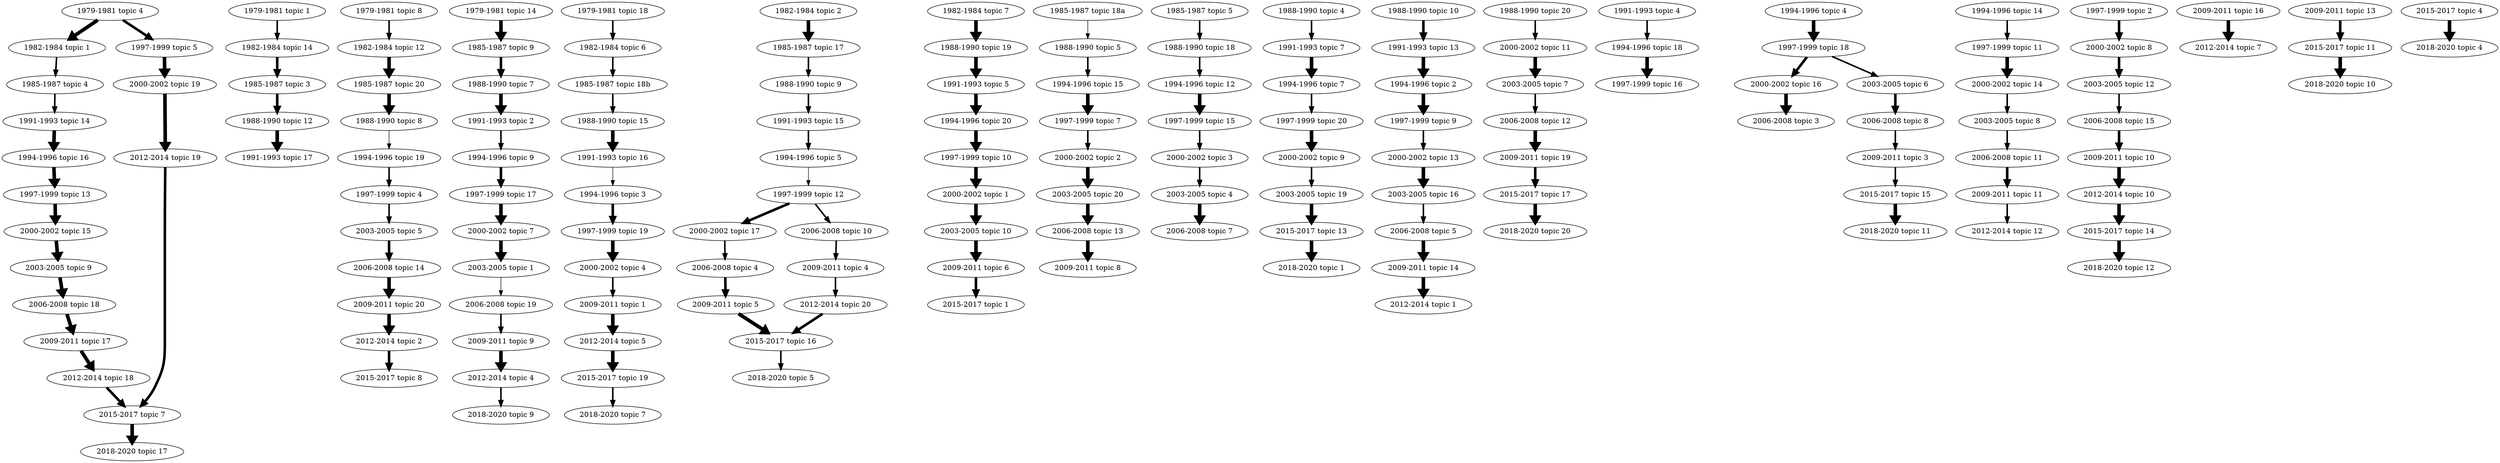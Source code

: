 digraph {
	"1979-1981 topic 4" [label="1979-1981 topic 4"]
	"1979-1981 topic 4" -> "1982-1984 topic 1" [penwidth=7]
	"1979-1981 topic 1" [label="1979-1981 topic 1"]
	"1979-1981 topic 1" -> "1982-1984 topic 14" [penwidth=3]
	"1979-1981 topic 8" [label="1979-1981 topic 8"]
	"1979-1981 topic 8" -> "1982-1984 topic 12" [penwidth=3]
	"1979-1981 topic 14" [label="1979-1981 topic 14"]
	"1979-1981 topic 14" -> "1985-1987 topic 9" [penwidth=7]
	"1979-1981 topic 4" -> "1997-1999 topic 5" [penwidth=5]
	"1979-1981 topic 18" [label="1979-1981 topic 18"]
	"1979-1981 topic 18" -> "1982-1984 topic 6" [penwidth=3]
	"1982-1984 topic 14" [label="1982-1984 topic 14"]
	"1982-1984 topic 14" -> "1985-1987 topic 3" [penwidth=5]
	"1982-1984 topic 2" [label="1982-1984 topic 2"]
	"1982-1984 topic 2" -> "1985-1987 topic 17" [penwidth=7]
	"1982-1984 topic 12" [label="1982-1984 topic 12"]
	"1982-1984 topic 12" -> "1985-1987 topic 20" [penwidth=7]
	"1982-1984 topic 6" [label="1982-1984 topic 6"]
	"1982-1984 topic 6" -> "1985-1987 topic 18b" [penwidth=3]
	"1982-1984 topic 7" [label="1982-1984 topic 7"]
	"1982-1984 topic 7" -> "1988-1990 topic 19" [penwidth=7]
	"1982-1984 topic 1" [label="1982-1984 topic 1"]
	"1982-1984 topic 1" -> "1985-1987 topic 4" [penwidth=3]
	"1985-1987 topic 20" [label="1985-1987 topic 20"]
	"1985-1987 topic 20" -> "1988-1990 topic 8" [penwidth=7]
	"1985-1987 topic 9" [label="1985-1987 topic 9"]
	"1985-1987 topic 9" -> "1988-1990 topic 7" [penwidth=5]
	"1985-1987 topic 3" [label="1985-1987 topic 3"]
	"1985-1987 topic 3" -> "1988-1990 topic 12" [penwidth=5]
	"1985-1987 topic 17" [label="1985-1987 topic 17"]
	"1985-1987 topic 17" -> "1988-1990 topic 9" [penwidth=3]
	"1985-1987 topic 18a" [label="1985-1987 topic 18a"]
	"1985-1987 topic 18a" -> "1988-1990 topic 5" [penwidth=1]
	"1985-1987 topic 18b" [label="1985-1987 topic 18b"]
	"1985-1987 topic 18b" -> "1988-1990 topic 15" [penwidth=3]
	"1985-1987 topic 4" [label="1985-1987 topic 4"]
	"1985-1987 topic 4" -> "1991-1993 topic 14" [penwidth=3]
	"1985-1987 topic 5" [label="1985-1987 topic 5"]
	"1985-1987 topic 5" -> "1988-1990 topic 18" [penwidth=3]
	"1988-1990 topic 7" [label="1988-1990 topic 7"]
	"1988-1990 topic 7" -> "1991-1993 topic 2" [penwidth=7]
	"1988-1990 topic 12" [label="1988-1990 topic 12"]
	"1988-1990 topic 12" -> "1991-1993 topic 17" [penwidth=7]
	"1988-1990 topic 15" [label="1988-1990 topic 15"]
	"1988-1990 topic 15" -> "1991-1993 topic 16" [penwidth=7]
	"1988-1990 topic 19" [label="1988-1990 topic 19"]
	"1988-1990 topic 19" -> "1991-1993 topic 5" [penwidth=7]
	"1988-1990 topic 4" [label="1988-1990 topic 4"]
	"1988-1990 topic 4" -> "1991-1993 topic 7" [penwidth=3]
	"1988-1990 topic 8" [label="1988-1990 topic 8"]
	"1988-1990 topic 8" -> "1994-1996 topic 19" [penwidth=1]
	"1988-1990 topic 9" [label="1988-1990 topic 9"]
	"1988-1990 topic 9" -> "1991-1993 topic 15" [penwidth=3]
	"1988-1990 topic 10" [label="1988-1990 topic 10"]
	"1988-1990 topic 10" -> "1991-1993 topic 13" [penwidth=5]
	"1988-1990 topic 5" [label="1988-1990 topic 5"]
	"1988-1990 topic 5" -> "1994-1996 topic 15" [penwidth=3]
	"1988-1990 topic 18" [label="1988-1990 topic 18"]
	"1988-1990 topic 18" -> "1994-1996 topic 12" [penwidth=3]
	"1988-1990 topic 20" [label="1988-1990 topic 20"]
	"1988-1990 topic 20" -> "2000-2002 topic 11" [penwidth=3]
	"1991-1993 topic 16" [label="1991-1993 topic 16"]
	"1991-1993 topic 16" -> "1994-1996 topic 3" [penwidth=1]
	"1991-1993 topic 5" [label="1991-1993 topic 5"]
	"1991-1993 topic 5" -> "1994-1996 topic 20" [penwidth=7]
	"1991-1993 topic 7" [label="1991-1993 topic 7"]
	"1991-1993 topic 7" -> "1994-1996 topic 7" [penwidth=7]
	"1991-1993 topic 13" [label="1991-1993 topic 13"]
	"1991-1993 topic 13" -> "1994-1996 topic 2" [penwidth=7]
	"1991-1993 topic 14" [label="1991-1993 topic 14"]
	"1991-1993 topic 14" -> "1994-1996 topic 16" [penwidth=7]
	"1991-1993 topic 15" [label="1991-1993 topic 15"]
	"1991-1993 topic 15" -> "1994-1996 topic 5" [penwidth=3]
	"1991-1993 topic 2" [label="1991-1993 topic 2"]
	"1991-1993 topic 2" -> "1994-1996 topic 9" [penwidth=3]
	"1991-1993 topic 4" [label="1991-1993 topic 4"]
	"1991-1993 topic 4" -> "1994-1996 topic 18" [penwidth=3]
	"1994-1996 topic 2" [label="1994-1996 topic 2"]
	"1994-1996 topic 2" -> "1997-1999 topic 9" [penwidth=7]
	"1994-1996 topic 4" [label="1994-1996 topic 4"]
	"1994-1996 topic 4" -> "1997-1999 topic 18" [penwidth=7]
	"1994-1996 topic 14" [label="1994-1996 topic 14"]
	"1994-1996 topic 14" -> "1997-1999 topic 11" [penwidth=3]
	"1994-1996 topic 12" [label="1994-1996 topic 12"]
	"1994-1996 topic 12" -> "1997-1999 topic 15" [penwidth=7]
	"1994-1996 topic 15" [label="1994-1996 topic 15"]
	"1994-1996 topic 15" -> "1997-1999 topic 7" [penwidth=7]
	"1994-1996 topic 5" [label="1994-1996 topic 5"]
	"1994-1996 topic 5" -> "1997-1999 topic 12" [penwidth=1]
	"1994-1996 topic 7" [label="1994-1996 topic 7"]
	"1994-1996 topic 7" -> "1997-1999 topic 20" [penwidth=3]
	"1994-1996 topic 9" [label="1994-1996 topic 9"]
	"1994-1996 topic 9" -> "1997-1999 topic 17" [penwidth=5]
	"1994-1996 topic 16" [label="1994-1996 topic 16"]
	"1994-1996 topic 16" -> "1997-1999 topic 13" [penwidth=7]
	"1994-1996 topic 3" [label="1994-1996 topic 3"]
	"1994-1996 topic 3" -> "1997-1999 topic 19" [penwidth=5]
	"1994-1996 topic 18" [label="1994-1996 topic 18"]
	"1994-1996 topic 18" -> "1997-1999 topic 16" [penwidth=7]
	"1994-1996 topic 20" [label="1994-1996 topic 20"]
	"1994-1996 topic 20" -> "1997-1999 topic 10" [penwidth=7]
	"1994-1996 topic 19" [label="1994-1996 topic 19"]
	"1994-1996 topic 19" -> "1997-1999 topic 4" [penwidth=3]
	"1997-1999 topic 5" [label="1997-1999 topic 5"]
	"1997-1999 topic 5" -> "2000-2002 topic 19" [penwidth=7]
	"1997-1999 topic 2" [label="1997-1999 topic 2"]
	"1997-1999 topic 2" -> "2000-2002 topic 8" [penwidth=5]
	"1997-1999 topic 10" [label="1997-1999 topic 10"]
	"1997-1999 topic 10" -> "2000-2002 topic 1" [penwidth=7]
	"1997-1999 topic 11" [label="1997-1999 topic 11"]
	"1997-1999 topic 11" -> "2000-2002 topic 14" [penwidth=7]
	"1997-1999 topic 13" [label="1997-1999 topic 13"]
	"1997-1999 topic 13" -> "2000-2002 topic 15" [penwidth=7]
	"1997-1999 topic 17" [label="1997-1999 topic 17"]
	"1997-1999 topic 17" -> "2000-2002 topic 7" [penwidth=7]
	"1997-1999 topic 19" [label="1997-1999 topic 19"]
	"1997-1999 topic 19" -> "2000-2002 topic 4" [penwidth=7]
	"1997-1999 topic 20" [label="1997-1999 topic 20"]
	"1997-1999 topic 20" -> "2000-2002 topic 9" [penwidth=7]
	"1997-1999 topic 7" [label="1997-1999 topic 7"]
	"1997-1999 topic 7" -> "2000-2002 topic 2" [penwidth=3]
	"1997-1999 topic 15" [label="1997-1999 topic 15"]
	"1997-1999 topic 15" -> "2000-2002 topic 3" [penwidth=3]
	"1997-1999 topic 4" [label="1997-1999 topic 4"]
	"1997-1999 topic 4" -> "2003-2005 topic 5" [penwidth=3]
	"1997-1999 topic 12" [label="1997-1999 topic 12"]
	"1997-1999 topic 12" -> "2000-2002 topic 17" [penwidth=5]
	"1997-1999 topic 12" -> "2006-2008 topic 10" [penwidth=3]
	"1997-1999 topic 18" [label="1997-1999 topic 18"]
	"1997-1999 topic 18" -> "2000-2002 topic 16" [penwidth=5]
	"1997-1999 topic 18" -> "2003-2005 topic 6" [penwidth=3]
	"1997-1999 topic 9" [label="1997-1999 topic 9"]
	"1997-1999 topic 9" -> "2000-2002 topic 13" [penwidth=3]
	"2000-2002 topic 1" [label="2000-2002 topic 1"]
	"2000-2002 topic 1" -> "2003-2005 topic 10" [penwidth=7]
	"2000-2002 topic 2" [label="2000-2002 topic 2"]
	"2000-2002 topic 2" -> "2003-2005 topic 20" [penwidth=7]
	"2000-2002 topic 7" [label="2000-2002 topic 7"]
	"2000-2002 topic 7" -> "2003-2005 topic 1" [penwidth=7]
	"2000-2002 topic 11" [label="2000-2002 topic 11"]
	"2000-2002 topic 11" -> "2003-2005 topic 7" [penwidth=7]
	"2000-2002 topic 13" [label="2000-2002 topic 13"]
	"2000-2002 topic 13" -> "2003-2005 topic 16" [penwidth=7]
	"2000-2002 topic 15" [label="2000-2002 topic 15"]
	"2000-2002 topic 15" -> "2003-2005 topic 9" [penwidth=7]
	"2000-2002 topic 17" [label="2000-2002 topic 17"]
	"2000-2002 topic 17" -> "2006-2008 topic 4" [penwidth=3]
	"2000-2002 topic 3" [label="2000-2002 topic 3"]
	"2000-2002 topic 3" -> "2003-2005 topic 4" [penwidth=3]
	"2000-2002 topic 14" [label="2000-2002 topic 14"]
	"2000-2002 topic 14" -> "2003-2005 topic 8" [penwidth=3]
	"2000-2002 topic 16" [label="2000-2002 topic 16"]
	"2000-2002 topic 16" -> "2006-2008 topic 3" [penwidth=7]
	"2000-2002 topic 8" [label="2000-2002 topic 8"]
	"2000-2002 topic 8" -> "2003-2005 topic 12" [penwidth=5]
	"2000-2002 topic 19" [label="2000-2002 topic 19"]
	"2000-2002 topic 19" -> "2012-2014 topic 19" [penwidth=7]
	"2000-2002 topic 4" [label="2000-2002 topic 4"]
	"2000-2002 topic 4" -> "2009-2011 topic 1" [penwidth=3]
	"2000-2002 topic 9" [label="2000-2002 topic 9"]
	"2000-2002 topic 9" -> "2003-2005 topic 19" [penwidth=3]
	"2003-2005 topic 4" [label="2003-2005 topic 4"]
	"2003-2005 topic 4" -> "2006-2008 topic 7" [penwidth=7]
	"2003-2005 topic 16" [label="2003-2005 topic 16"]
	"2003-2005 topic 16" -> "2006-2008 topic 5" [penwidth=3]
	"2003-2005 topic 9" [label="2003-2005 topic 9"]
	"2003-2005 topic 9" -> "2006-2008 topic 18" [penwidth=7]
	"2003-2005 topic 8" [label="2003-2005 topic 8"]
	"2003-2005 topic 8" -> "2006-2008 topic 11" [penwidth=3]
	"2003-2005 topic 6" [labele="2003-2005 topic 6"]
	"2003-2005 topic 6" -> "2006-2008 topic 8" [penwidth=5]
	"2003-2005 topic 5" [label="2003-2005 topic 5"]
	"2003-2005 topic 5" -> "2006-2008 topic 14" [penwidth=5]
	"2003-2005 topic 20" [label="2003-2005 topic 20"]
	"2003-2005 topic 20" -> "2006-2008 topic 13" [penwidth=7]
	"2003-2005 topic 12" [label="2003-2005 topic 12"]
	"2003-2005 topic 12" -> "2006-2008 topic 15" [penwidth=3]
	"2003-2005 topic 1" [label="2003-2005 topic 1"]
	"2003-2005 topic 1" -> "2006-2008 topic 19" [penwidth=1]
	"2003-2005 topic 10" [label="2003-2005 topic 10"]
	"2003-2005 topic 10" -> "2009-2011 topic 6" [penwidth=7]
	"2003-2005 topic 19" [label="2003-2005 topic 19"]
	"2003-2005 topic 19" -> "2015-2017 topic 13" [penwidth=7]
	"2003-2005 topic 7" [label="2003-2005 topic 7"]
	"2003-2005 topic 7" -> "2006-2008 topic 12" [penwidth=3]
	"2006-2008 topic 5" [label="2006-2008 topic 5"]
	"2006-2008 topic 5" -> "2009-2011 topic 14" [penwidth=7]
	"2006-2008 topic 19" [label="2006-2008 topic 19"]
	"2006-2008 topic 19" -> "2009-2011 topic 9" [penwidth=3]
	"2006-2008 topic 4" [label="2006-2008 topic 4"]
	"2006-2008 topic 4" -> "2009-2011 topic 5" [penwidth=5]
	"2006-2008 topic 12" [label="2006-2008 topic 12"]
	"2006-2008 topic 12" -> "2009-2011 topic 19" [penwidth=7]
	"2006-2008 topic 13" [label="2006-2008 topic 13"]
	"2006-2008 topic 13" -> "2009-2011 topic 8" [penwidth=7]
	"2006-2008 topic 14" [label="2006-2008 topic 14"]
	"2006-2008 topic 14" -> "2009-2011 topic 20" [penwidth=7]
	"2006-2008 topic 18" [label="2006-2008 topic 18"]
	"2006-2008 topic 18" -> "2009-2011 topic 17" [penwidth=7]
	"2006-2008 topic 8" [label="2006-2008 topic 8"]
	"2006-2008 topic 8" -> "2009-2011 topic 3" [penwidth=3]
	"2006-2008 topic 11" [label="2006-2008 topic 11"]
	"2006-2008 topic 11" -> "2009-2011 topic 11" [penwidth=5]
	"2006-2008 topic 10" [label="2006-2008 topic 10"]
	"2006-2008 topic 10" -> "2009-2011 topic 4" [penwidth=3]
	"2006-2008 topic 15" [label="2006-2008 topic 15"]
	"2006-2008 topic 15" -> "2009-2011 topic 10" [penwidth=5]
	"2009-2011 topic 1" [label="2009-2011 topic 1"]
	"2009-2011 topic 1" -> "2012-2014 topic 5" [penwidth=7]
	"2009-2011 topic 9" [label="2009-2011 topic 9"]
	"2009-2011 topic 9" -> "2012-2014 topic 4" [penwidth=7]
	"2009-2011 topic 4" [label="2009-2011 topic 4"]
	"2009-2011 topic 4" -> "2012-2014 topic 20" [penwidth=3]
	"2009-2011 topic 10" [label="2009-2011 topic 10"]
	"2009-2011 topic 10" -> "2012-2014 topic 10" [penwidth=7]
	"2009-2011 topic 14" [label="2009-2011 topic 14"]
	"2009-2011 topic 14" -> "2012-2014 topic 1" [penwidth=7]
	"2009-2011 topic 16" [label="2009-2011 topic 16"]
	"2009-2011 topic 16" -> "2012-2014 topic 7" [penwidth=7]
	"2009-2011 topic 17" [label="2009-2011 topic 17"]
	"2009-2011 topic 17" -> "2012-2014 topic 18" [penwidth=7]
	"2009-2011 topic 20" [label="2009-2011 topic 20"]
	"2009-2011 topic 20" -> "2012-2014 topic 2" [penwidth=7]
	"2009-2011 topic 11" [label="2009-2011 topic 11"]
	"2009-2011 topic 11" -> "2012-2014 topic 12" [penwidth=3]
	"2009-2011 topic 19" [label="2009-2011 topic 19"]
	"2009-2011 topic 19" -> "2015-2017 topic 17" [penwidth=5]
	"2009-2011 topic 6" [label="2009-2011 topic 6"]
	"2009-2011 topic 6" -> "2015-2017 topic 1" [penwidth=5]
	"2009-2011 topic 13" [label="2009-2011 topic 13"]
	"2009-2011 topic 13" -> "2015-2017 topic 11" [penwidth=5]
	"2009-2011 topic 5" [label="2009-2011 topic 5"]
	"2009-2011 topic 5" -> "2015-2017 topic 16" [penwidth=7]
	"2009-2011 topic 3" [label="2009-2011 topic 3"]
	"2009-2011 topic 3" -> "2015-2017 topic 15" [penwidth=3]
	"2012-2014 topic 2" [label="2012-2014 topic 2"]
	"2012-2014 topic 2" -> "2015-2017 topic 8" [penwidth=5]
	"2012-2014 topic 5" [label="2012-2014 topic 5"]
	"2012-2014 topic 5" -> "2015-2017 topic 19" [penwidth=7]
	"2012-2014 topic 10" [label="2012-2014 topic 10"]
	"2012-2014 topic 10" -> "2015-2017 topic 14" [penwidth=7]
	"2012-2014 topic 20" [label="2012-2014 topic 20"]
	"2012-2014 topic 20" -> "2015-2017 topic 16" [penwidth=5]
	"2012-2014 topic 18" [label="2012-2014 topic 18"]
	"2012-2014 topic 18" -> "2015-2017 topic 7" [penwidth=5]
	"2012-2014 topic 19" [label="2012-2014 topic 19"]
	"2012-2014 topic 19" -> "2015-2017 topic 7" [penwidth=5]
	"2012-2014 topic 4" [label="2012-2014 topic 4"]
	"2012-2014 topic 4" -> "2018-2020 topic 9" [penwidth=3]
	"2015-2017 topic 4" [label="2015-2017 topic 4"]
	"2015-2017 topic 4" -> "2018-2020 topic 4" [penwidth=7]
	"2015-2017 topic 7" [label="2015-2017 topic 7"]
	"2015-2017 topic 7" -> "2018-2020 topic 17" [penwidth=7]
	"2015-2017 topic 11" [label="2015-2017 topic 11"]
	"2015-2017 topic 11" -> "2018-2020 topic 10" [penwidth=7]
	"2015-2017 topic 13" [label="2015-2017 topic 13"]
	"2015-2017 topic 13" -> "2018-2020 topic 1" [penwidth=7]
	"2015-2017 topic 14" [label="2015-2017 topic 14"]
	"2015-2017 topic 14" -> "2018-2020 topic 12" [penwidth=7]
	"2015-2017 topic 15" [label="2015-2017 topic 15"]
	"2015-2017 topic 15" -> "2018-2020 topic 11" [penwidth=7]
	"2015-2017 topic 17" [label="2015-2017 topic 17"]
	"2015-2017 topic 17" -> "2018-2020 topic 20" [penwidth=7]
	"2015-2017 topic 16" [label="2015-2017 topic 16"]
	"2015-2017 topic 16" -> "2018-2020 topic 5" [penwidth=3]
	"2015-2017 topic 19" [label="2015-2017 topic 19"]
	"2015-2017 topic 19" -> "2018-2020 topic 7" [penwidth=3]
}